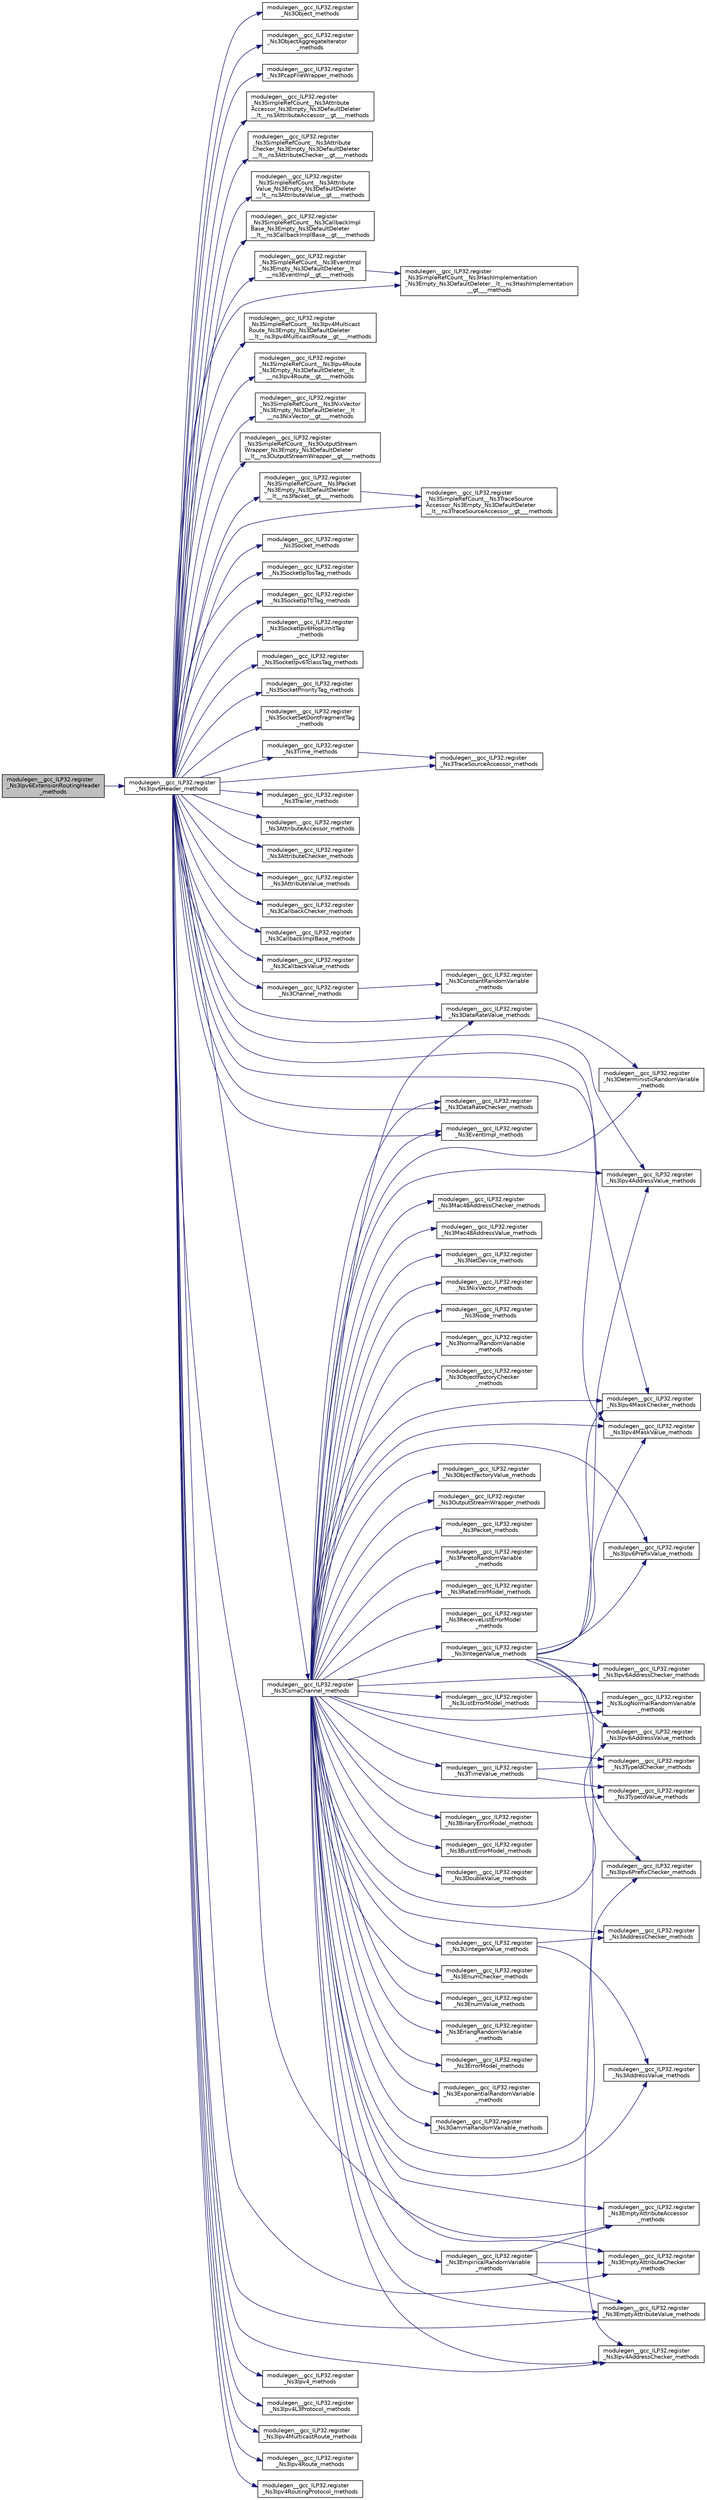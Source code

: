 digraph "modulegen__gcc_ILP32.register_Ns3Ipv6ExtensionRoutingHeader_methods"
{
  edge [fontname="Helvetica",fontsize="10",labelfontname="Helvetica",labelfontsize="10"];
  node [fontname="Helvetica",fontsize="10",shape=record];
  rankdir="LR";
  Node1 [label="modulegen__gcc_ILP32.register\l_Ns3Ipv6ExtensionRoutingHeader\l_methods",height=0.2,width=0.4,color="black", fillcolor="grey75", style="filled", fontcolor="black"];
  Node1 -> Node2 [color="midnightblue",fontsize="10",style="solid"];
  Node2 [label="modulegen__gcc_ILP32.register\l_Ns3Ipv6Header_methods",height=0.2,width=0.4,color="black", fillcolor="white", style="filled",URL="$d5/d79/namespacemodulegen____gcc__ILP32.html#ae9348fcb18057e19e3fb8513c6264ab5"];
  Node2 -> Node3 [color="midnightblue",fontsize="10",style="solid"];
  Node3 [label="modulegen__gcc_ILP32.register\l_Ns3Object_methods",height=0.2,width=0.4,color="black", fillcolor="white", style="filled",URL="$d5/d79/namespacemodulegen____gcc__ILP32.html#a214a6e153873bc8ca6880fc3f4cb4cb0"];
  Node2 -> Node4 [color="midnightblue",fontsize="10",style="solid"];
  Node4 [label="modulegen__gcc_ILP32.register\l_Ns3ObjectAggregateIterator\l_methods",height=0.2,width=0.4,color="black", fillcolor="white", style="filled",URL="$d5/d79/namespacemodulegen____gcc__ILP32.html#aa803b137018709bb9ce4e0561d4ce0c7"];
  Node2 -> Node5 [color="midnightblue",fontsize="10",style="solid"];
  Node5 [label="modulegen__gcc_ILP32.register\l_Ns3PcapFileWrapper_methods",height=0.2,width=0.4,color="black", fillcolor="white", style="filled",URL="$d5/d79/namespacemodulegen____gcc__ILP32.html#a098ccd45f3d1d9022ed87c5c0f7d7099"];
  Node2 -> Node6 [color="midnightblue",fontsize="10",style="solid"];
  Node6 [label="modulegen__gcc_ILP32.register\l_Ns3SimpleRefCount__Ns3Attribute\lAccessor_Ns3Empty_Ns3DefaultDeleter\l__lt__ns3AttributeAccessor__gt___methods",height=0.2,width=0.4,color="black", fillcolor="white", style="filled",URL="$d5/d79/namespacemodulegen____gcc__ILP32.html#ac3ab36c44430c9b0f0301233bd18935b"];
  Node2 -> Node7 [color="midnightblue",fontsize="10",style="solid"];
  Node7 [label="modulegen__gcc_ILP32.register\l_Ns3SimpleRefCount__Ns3Attribute\lChecker_Ns3Empty_Ns3DefaultDeleter\l__lt__ns3AttributeChecker__gt___methods",height=0.2,width=0.4,color="black", fillcolor="white", style="filled",URL="$d5/d79/namespacemodulegen____gcc__ILP32.html#a8e35760026d969bed52bf02d5751f184"];
  Node2 -> Node8 [color="midnightblue",fontsize="10",style="solid"];
  Node8 [label="modulegen__gcc_ILP32.register\l_Ns3SimpleRefCount__Ns3Attribute\lValue_Ns3Empty_Ns3DefaultDeleter\l__lt__ns3AttributeValue__gt___methods",height=0.2,width=0.4,color="black", fillcolor="white", style="filled",URL="$d5/d79/namespacemodulegen____gcc__ILP32.html#ae37f0969d06fd5e11e962c9b2a58d222"];
  Node2 -> Node9 [color="midnightblue",fontsize="10",style="solid"];
  Node9 [label="modulegen__gcc_ILP32.register\l_Ns3SimpleRefCount__Ns3CallbackImpl\lBase_Ns3Empty_Ns3DefaultDeleter\l__lt__ns3CallbackImplBase__gt___methods",height=0.2,width=0.4,color="black", fillcolor="white", style="filled",URL="$d5/d79/namespacemodulegen____gcc__ILP32.html#a1725745354fc64e505a347b59ad09428"];
  Node2 -> Node10 [color="midnightblue",fontsize="10",style="solid"];
  Node10 [label="modulegen__gcc_ILP32.register\l_Ns3SimpleRefCount__Ns3EventImpl\l_Ns3Empty_Ns3DefaultDeleter__lt\l__ns3EventImpl__gt___methods",height=0.2,width=0.4,color="black", fillcolor="white", style="filled",URL="$d5/d79/namespacemodulegen____gcc__ILP32.html#a8101c8d46fb3608fb9b8e22e680f1793"];
  Node10 -> Node11 [color="midnightblue",fontsize="10",style="solid"];
  Node11 [label="modulegen__gcc_ILP32.register\l_Ns3SimpleRefCount__Ns3HashImplementation\l_Ns3Empty_Ns3DefaultDeleter__lt__ns3HashImplementation\l__gt___methods",height=0.2,width=0.4,color="black", fillcolor="white", style="filled",URL="$d5/d79/namespacemodulegen____gcc__ILP32.html#a59dad6cf46a3eb90ab74f8388a4708b9"];
  Node2 -> Node11 [color="midnightblue",fontsize="10",style="solid"];
  Node2 -> Node12 [color="midnightblue",fontsize="10",style="solid"];
  Node12 [label="modulegen__gcc_ILP32.register\l_Ns3SimpleRefCount__Ns3Ipv4Multicast\lRoute_Ns3Empty_Ns3DefaultDeleter\l__lt__ns3Ipv4MulticastRoute__gt___methods",height=0.2,width=0.4,color="black", fillcolor="white", style="filled",URL="$d5/d79/namespacemodulegen____gcc__ILP32.html#a46ccc6bf249e8bb1ba19bf6f39180d45"];
  Node2 -> Node13 [color="midnightblue",fontsize="10",style="solid"];
  Node13 [label="modulegen__gcc_ILP32.register\l_Ns3SimpleRefCount__Ns3Ipv4Route\l_Ns3Empty_Ns3DefaultDeleter__lt\l__ns3Ipv4Route__gt___methods",height=0.2,width=0.4,color="black", fillcolor="white", style="filled",URL="$d5/d79/namespacemodulegen____gcc__ILP32.html#a4089e3723f80b4237756851c380f9f8a"];
  Node2 -> Node14 [color="midnightblue",fontsize="10",style="solid"];
  Node14 [label="modulegen__gcc_ILP32.register\l_Ns3SimpleRefCount__Ns3NixVector\l_Ns3Empty_Ns3DefaultDeleter__lt\l__ns3NixVector__gt___methods",height=0.2,width=0.4,color="black", fillcolor="white", style="filled",URL="$d5/d79/namespacemodulegen____gcc__ILP32.html#acf2fe3353b3614ad36d5edc27d55dc08"];
  Node2 -> Node15 [color="midnightblue",fontsize="10",style="solid"];
  Node15 [label="modulegen__gcc_ILP32.register\l_Ns3SimpleRefCount__Ns3OutputStream\lWrapper_Ns3Empty_Ns3DefaultDeleter\l__lt__ns3OutputStreamWrapper__gt___methods",height=0.2,width=0.4,color="black", fillcolor="white", style="filled",URL="$d5/d79/namespacemodulegen____gcc__ILP32.html#a4d1d8838713af407eb5e2cdb71da8b0b"];
  Node2 -> Node16 [color="midnightblue",fontsize="10",style="solid"];
  Node16 [label="modulegen__gcc_ILP32.register\l_Ns3SimpleRefCount__Ns3Packet\l_Ns3Empty_Ns3DefaultDeleter\l__lt__ns3Packet__gt___methods",height=0.2,width=0.4,color="black", fillcolor="white", style="filled",URL="$d5/d79/namespacemodulegen____gcc__ILP32.html#a0ef742c28dd795a6ce9adfeac1b275b8"];
  Node16 -> Node17 [color="midnightblue",fontsize="10",style="solid"];
  Node17 [label="modulegen__gcc_ILP32.register\l_Ns3SimpleRefCount__Ns3TraceSource\lAccessor_Ns3Empty_Ns3DefaultDeleter\l__lt__ns3TraceSourceAccessor__gt___methods",height=0.2,width=0.4,color="black", fillcolor="white", style="filled",URL="$d5/d79/namespacemodulegen____gcc__ILP32.html#a54ea4c3c62de90cf295c66cffbc336c8"];
  Node2 -> Node17 [color="midnightblue",fontsize="10",style="solid"];
  Node2 -> Node18 [color="midnightblue",fontsize="10",style="solid"];
  Node18 [label="modulegen__gcc_ILP32.register\l_Ns3Socket_methods",height=0.2,width=0.4,color="black", fillcolor="white", style="filled",URL="$d5/d79/namespacemodulegen____gcc__ILP32.html#a8ce744b0ab962d945946183e651a1093"];
  Node2 -> Node19 [color="midnightblue",fontsize="10",style="solid"];
  Node19 [label="modulegen__gcc_ILP32.register\l_Ns3SocketIpTosTag_methods",height=0.2,width=0.4,color="black", fillcolor="white", style="filled",URL="$d5/d79/namespacemodulegen____gcc__ILP32.html#a1d60ddfb175255b5ce871317d24a10a0"];
  Node2 -> Node20 [color="midnightblue",fontsize="10",style="solid"];
  Node20 [label="modulegen__gcc_ILP32.register\l_Ns3SocketIpTtlTag_methods",height=0.2,width=0.4,color="black", fillcolor="white", style="filled",URL="$d5/d79/namespacemodulegen____gcc__ILP32.html#a9cff31572b2259709e940d9e2855c9ab"];
  Node2 -> Node21 [color="midnightblue",fontsize="10",style="solid"];
  Node21 [label="modulegen__gcc_ILP32.register\l_Ns3SocketIpv6HopLimitTag\l_methods",height=0.2,width=0.4,color="black", fillcolor="white", style="filled",URL="$d5/d79/namespacemodulegen____gcc__ILP32.html#a08d0087ff2c10e0c1bee2561ebe9367b"];
  Node2 -> Node22 [color="midnightblue",fontsize="10",style="solid"];
  Node22 [label="modulegen__gcc_ILP32.register\l_Ns3SocketIpv6TclassTag_methods",height=0.2,width=0.4,color="black", fillcolor="white", style="filled",URL="$d5/d79/namespacemodulegen____gcc__ILP32.html#aeaf274b2ff8afd19c5171f66e6813a49"];
  Node2 -> Node23 [color="midnightblue",fontsize="10",style="solid"];
  Node23 [label="modulegen__gcc_ILP32.register\l_Ns3SocketPriorityTag_methods",height=0.2,width=0.4,color="black", fillcolor="white", style="filled",URL="$d5/d79/namespacemodulegen____gcc__ILP32.html#ad1400349f5484561618e7daf55e8db46"];
  Node2 -> Node24 [color="midnightblue",fontsize="10",style="solid"];
  Node24 [label="modulegen__gcc_ILP32.register\l_Ns3SocketSetDontFragmentTag\l_methods",height=0.2,width=0.4,color="black", fillcolor="white", style="filled",URL="$d5/d79/namespacemodulegen____gcc__ILP32.html#aab7d3f70a48bea520a622e02343abfc9"];
  Node2 -> Node25 [color="midnightblue",fontsize="10",style="solid"];
  Node25 [label="modulegen__gcc_ILP32.register\l_Ns3Time_methods",height=0.2,width=0.4,color="black", fillcolor="white", style="filled",URL="$d5/d79/namespacemodulegen____gcc__ILP32.html#a4bcbbf479533e8b6fb238739668fe36d"];
  Node25 -> Node26 [color="midnightblue",fontsize="10",style="solid"];
  Node26 [label="modulegen__gcc_ILP32.register\l_Ns3TraceSourceAccessor_methods",height=0.2,width=0.4,color="black", fillcolor="white", style="filled",URL="$d5/d79/namespacemodulegen____gcc__ILP32.html#a3451d08858386f1fa04131d165c83ba0"];
  Node2 -> Node26 [color="midnightblue",fontsize="10",style="solid"];
  Node2 -> Node27 [color="midnightblue",fontsize="10",style="solid"];
  Node27 [label="modulegen__gcc_ILP32.register\l_Ns3Trailer_methods",height=0.2,width=0.4,color="black", fillcolor="white", style="filled",URL="$d5/d79/namespacemodulegen____gcc__ILP32.html#a7be1ac5e0e1a8ec544474f384e1642fc"];
  Node2 -> Node28 [color="midnightblue",fontsize="10",style="solid"];
  Node28 [label="modulegen__gcc_ILP32.register\l_Ns3AttributeAccessor_methods",height=0.2,width=0.4,color="black", fillcolor="white", style="filled",URL="$d5/d79/namespacemodulegen____gcc__ILP32.html#a8f1258b8ab8ec43af174fc3ff9198eb6"];
  Node2 -> Node29 [color="midnightblue",fontsize="10",style="solid"];
  Node29 [label="modulegen__gcc_ILP32.register\l_Ns3AttributeChecker_methods",height=0.2,width=0.4,color="black", fillcolor="white", style="filled",URL="$d5/d79/namespacemodulegen____gcc__ILP32.html#a891dd82b08e1260e01670cf52c90138c"];
  Node2 -> Node30 [color="midnightblue",fontsize="10",style="solid"];
  Node30 [label="modulegen__gcc_ILP32.register\l_Ns3AttributeValue_methods",height=0.2,width=0.4,color="black", fillcolor="white", style="filled",URL="$d5/d79/namespacemodulegen____gcc__ILP32.html#a7475be8fb4d2d4611c513f6d21c50a32"];
  Node2 -> Node31 [color="midnightblue",fontsize="10",style="solid"];
  Node31 [label="modulegen__gcc_ILP32.register\l_Ns3CallbackChecker_methods",height=0.2,width=0.4,color="black", fillcolor="white", style="filled",URL="$d5/d79/namespacemodulegen____gcc__ILP32.html#acf2267ead3a407631a6fe495c0560d6b"];
  Node2 -> Node32 [color="midnightblue",fontsize="10",style="solid"];
  Node32 [label="modulegen__gcc_ILP32.register\l_Ns3CallbackImplBase_methods",height=0.2,width=0.4,color="black", fillcolor="white", style="filled",URL="$d5/d79/namespacemodulegen____gcc__ILP32.html#a9a85026102c692583453c9b637b8b837"];
  Node2 -> Node33 [color="midnightblue",fontsize="10",style="solid"];
  Node33 [label="modulegen__gcc_ILP32.register\l_Ns3CallbackValue_methods",height=0.2,width=0.4,color="black", fillcolor="white", style="filled",URL="$d5/d79/namespacemodulegen____gcc__ILP32.html#a08e2760d3ccd91256fbce9ef63b1e10b"];
  Node2 -> Node34 [color="midnightblue",fontsize="10",style="solid"];
  Node34 [label="modulegen__gcc_ILP32.register\l_Ns3Channel_methods",height=0.2,width=0.4,color="black", fillcolor="white", style="filled",URL="$d5/d79/namespacemodulegen____gcc__ILP32.html#ae5495d57da47c2b867b78489fd5168e0"];
  Node34 -> Node35 [color="midnightblue",fontsize="10",style="solid"];
  Node35 [label="modulegen__gcc_ILP32.register\l_Ns3ConstantRandomVariable\l_methods",height=0.2,width=0.4,color="black", fillcolor="white", style="filled",URL="$d5/d79/namespacemodulegen____gcc__ILP32.html#a42c81b9cd2cbe5e8e49f81b203911b61"];
  Node2 -> Node36 [color="midnightblue",fontsize="10",style="solid"];
  Node36 [label="modulegen__gcc_ILP32.register\l_Ns3CsmaChannel_methods",height=0.2,width=0.4,color="black", fillcolor="white", style="filled",URL="$d5/d79/namespacemodulegen____gcc__ILP32.html#a253061559c541bf982af6829be159e6c"];
  Node36 -> Node37 [color="midnightblue",fontsize="10",style="solid"];
  Node37 [label="modulegen__gcc_ILP32.register\l_Ns3DataRateChecker_methods",height=0.2,width=0.4,color="black", fillcolor="white", style="filled",URL="$d5/d79/namespacemodulegen____gcc__ILP32.html#a29fce5b90bb63029c10e1f6c31445ef8"];
  Node36 -> Node38 [color="midnightblue",fontsize="10",style="solid"];
  Node38 [label="modulegen__gcc_ILP32.register\l_Ns3DataRateValue_methods",height=0.2,width=0.4,color="black", fillcolor="white", style="filled",URL="$d5/d79/namespacemodulegen____gcc__ILP32.html#ae9a5e4f1c8744f24232f30ba6195316c"];
  Node38 -> Node39 [color="midnightblue",fontsize="10",style="solid"];
  Node39 [label="modulegen__gcc_ILP32.register\l_Ns3DeterministicRandomVariable\l_methods",height=0.2,width=0.4,color="black", fillcolor="white", style="filled",URL="$d5/d79/namespacemodulegen____gcc__ILP32.html#a863c4172668c4be59165816ab68bf4ea"];
  Node36 -> Node39 [color="midnightblue",fontsize="10",style="solid"];
  Node36 -> Node40 [color="midnightblue",fontsize="10",style="solid"];
  Node40 [label="modulegen__gcc_ILP32.register\l_Ns3DoubleValue_methods",height=0.2,width=0.4,color="black", fillcolor="white", style="filled",URL="$d5/d79/namespacemodulegen____gcc__ILP32.html#a655ce0a1b19f17b677a9ccff35c632fd"];
  Node36 -> Node41 [color="midnightblue",fontsize="10",style="solid"];
  Node41 [label="modulegen__gcc_ILP32.register\l_Ns3EmpiricalRandomVariable\l_methods",height=0.2,width=0.4,color="black", fillcolor="white", style="filled",URL="$d5/d79/namespacemodulegen____gcc__ILP32.html#a6446c81f0f288423f8095c58812c96a6"];
  Node41 -> Node42 [color="midnightblue",fontsize="10",style="solid"];
  Node42 [label="modulegen__gcc_ILP32.register\l_Ns3EmptyAttributeAccessor\l_methods",height=0.2,width=0.4,color="black", fillcolor="white", style="filled",URL="$d5/d79/namespacemodulegen____gcc__ILP32.html#a489a942ef59028089c93b9dea61069a3"];
  Node41 -> Node43 [color="midnightblue",fontsize="10",style="solid"];
  Node43 [label="modulegen__gcc_ILP32.register\l_Ns3EmptyAttributeChecker\l_methods",height=0.2,width=0.4,color="black", fillcolor="white", style="filled",URL="$d5/d79/namespacemodulegen____gcc__ILP32.html#a46ed8d8e239b38c1a4353a533fcb77a2"];
  Node41 -> Node44 [color="midnightblue",fontsize="10",style="solid"];
  Node44 [label="modulegen__gcc_ILP32.register\l_Ns3EmptyAttributeValue_methods",height=0.2,width=0.4,color="black", fillcolor="white", style="filled",URL="$d5/d79/namespacemodulegen____gcc__ILP32.html#a4f1a7f7e506590df165bd2f16ec88878"];
  Node36 -> Node42 [color="midnightblue",fontsize="10",style="solid"];
  Node36 -> Node43 [color="midnightblue",fontsize="10",style="solid"];
  Node36 -> Node44 [color="midnightblue",fontsize="10",style="solid"];
  Node36 -> Node45 [color="midnightblue",fontsize="10",style="solid"];
  Node45 [label="modulegen__gcc_ILP32.register\l_Ns3EnumChecker_methods",height=0.2,width=0.4,color="black", fillcolor="white", style="filled",URL="$d5/d79/namespacemodulegen____gcc__ILP32.html#ae5912f10b50cb9b22868a90b1a8af6ff"];
  Node36 -> Node46 [color="midnightblue",fontsize="10",style="solid"];
  Node46 [label="modulegen__gcc_ILP32.register\l_Ns3EnumValue_methods",height=0.2,width=0.4,color="black", fillcolor="white", style="filled",URL="$d5/d79/namespacemodulegen____gcc__ILP32.html#ae326f463de72e46c155fc6b4d513b935"];
  Node36 -> Node47 [color="midnightblue",fontsize="10",style="solid"];
  Node47 [label="modulegen__gcc_ILP32.register\l_Ns3ErlangRandomVariable\l_methods",height=0.2,width=0.4,color="black", fillcolor="white", style="filled",URL="$d5/d79/namespacemodulegen____gcc__ILP32.html#a303a1d3c5897c3befc105fd1ae0555a3"];
  Node36 -> Node48 [color="midnightblue",fontsize="10",style="solid"];
  Node48 [label="modulegen__gcc_ILP32.register\l_Ns3ErrorModel_methods",height=0.2,width=0.4,color="black", fillcolor="white", style="filled",URL="$d5/d79/namespacemodulegen____gcc__ILP32.html#a850e877bd655932937a870db3091edd6"];
  Node36 -> Node49 [color="midnightblue",fontsize="10",style="solid"];
  Node49 [label="modulegen__gcc_ILP32.register\l_Ns3EventImpl_methods",height=0.2,width=0.4,color="black", fillcolor="white", style="filled",URL="$d5/d79/namespacemodulegen____gcc__ILP32.html#a600366111aadb7115136bfec5f8675e7"];
  Node36 -> Node50 [color="midnightblue",fontsize="10",style="solid"];
  Node50 [label="modulegen__gcc_ILP32.register\l_Ns3ExponentialRandomVariable\l_methods",height=0.2,width=0.4,color="black", fillcolor="white", style="filled",URL="$d5/d79/namespacemodulegen____gcc__ILP32.html#aece736044889d144f4bee4d03b7de81b"];
  Node36 -> Node51 [color="midnightblue",fontsize="10",style="solid"];
  Node51 [label="modulegen__gcc_ILP32.register\l_Ns3GammaRandomVariable_methods",height=0.2,width=0.4,color="black", fillcolor="white", style="filled",URL="$d5/d79/namespacemodulegen____gcc__ILP32.html#a12228d101ebfb3792bcdf5f3d4749309"];
  Node36 -> Node52 [color="midnightblue",fontsize="10",style="solid"];
  Node52 [label="modulegen__gcc_ILP32.register\l_Ns3IntegerValue_methods",height=0.2,width=0.4,color="black", fillcolor="white", style="filled",URL="$d5/d79/namespacemodulegen____gcc__ILP32.html#a4b61c0b25893bff5747f1c50aeb73acb"];
  Node52 -> Node53 [color="midnightblue",fontsize="10",style="solid"];
  Node53 [label="modulegen__gcc_ILP32.register\l_Ns3Ipv4AddressChecker_methods",height=0.2,width=0.4,color="black", fillcolor="white", style="filled",URL="$d5/d79/namespacemodulegen____gcc__ILP32.html#a91bc88170d5111bf6c9c0defc82f9018"];
  Node52 -> Node54 [color="midnightblue",fontsize="10",style="solid"];
  Node54 [label="modulegen__gcc_ILP32.register\l_Ns3Ipv4AddressValue_methods",height=0.2,width=0.4,color="black", fillcolor="white", style="filled",URL="$d5/d79/namespacemodulegen____gcc__ILP32.html#a9b966337400674f232afe6830aa55a11"];
  Node52 -> Node55 [color="midnightblue",fontsize="10",style="solid"];
  Node55 [label="modulegen__gcc_ILP32.register\l_Ns3Ipv4MaskChecker_methods",height=0.2,width=0.4,color="black", fillcolor="white", style="filled",URL="$d5/d79/namespacemodulegen____gcc__ILP32.html#a0c8c90b61f4e832ecf41510f18e20e98"];
  Node52 -> Node56 [color="midnightblue",fontsize="10",style="solid"];
  Node56 [label="modulegen__gcc_ILP32.register\l_Ns3Ipv4MaskValue_methods",height=0.2,width=0.4,color="black", fillcolor="white", style="filled",URL="$d5/d79/namespacemodulegen____gcc__ILP32.html#aa0677871460e65b32fe90ab9bef43b9f"];
  Node52 -> Node57 [color="midnightblue",fontsize="10",style="solid"];
  Node57 [label="modulegen__gcc_ILP32.register\l_Ns3Ipv6AddressChecker_methods",height=0.2,width=0.4,color="black", fillcolor="white", style="filled",URL="$d5/d79/namespacemodulegen____gcc__ILP32.html#aed7bbb9a518f22e7091964769eb4c4d3"];
  Node52 -> Node58 [color="midnightblue",fontsize="10",style="solid"];
  Node58 [label="modulegen__gcc_ILP32.register\l_Ns3Ipv6AddressValue_methods",height=0.2,width=0.4,color="black", fillcolor="white", style="filled",URL="$d5/d79/namespacemodulegen____gcc__ILP32.html#a94efe88582382700df8f33c69780357b"];
  Node52 -> Node59 [color="midnightblue",fontsize="10",style="solid"];
  Node59 [label="modulegen__gcc_ILP32.register\l_Ns3Ipv6PrefixChecker_methods",height=0.2,width=0.4,color="black", fillcolor="white", style="filled",URL="$d5/d79/namespacemodulegen____gcc__ILP32.html#a98ee840f5ce1609ca10ebe6eb1022047"];
  Node52 -> Node60 [color="midnightblue",fontsize="10",style="solid"];
  Node60 [label="modulegen__gcc_ILP32.register\l_Ns3Ipv6PrefixValue_methods",height=0.2,width=0.4,color="black", fillcolor="white", style="filled",URL="$d5/d79/namespacemodulegen____gcc__ILP32.html#a0b720f36ae3a4e1b9a79eba05de63e4a"];
  Node36 -> Node53 [color="midnightblue",fontsize="10",style="solid"];
  Node36 -> Node54 [color="midnightblue",fontsize="10",style="solid"];
  Node36 -> Node55 [color="midnightblue",fontsize="10",style="solid"];
  Node36 -> Node56 [color="midnightblue",fontsize="10",style="solid"];
  Node36 -> Node57 [color="midnightblue",fontsize="10",style="solid"];
  Node36 -> Node58 [color="midnightblue",fontsize="10",style="solid"];
  Node36 -> Node59 [color="midnightblue",fontsize="10",style="solid"];
  Node36 -> Node60 [color="midnightblue",fontsize="10",style="solid"];
  Node36 -> Node61 [color="midnightblue",fontsize="10",style="solid"];
  Node61 [label="modulegen__gcc_ILP32.register\l_Ns3ListErrorModel_methods",height=0.2,width=0.4,color="black", fillcolor="white", style="filled",URL="$d5/d79/namespacemodulegen____gcc__ILP32.html#a9b58e3894aa53b4ebdfad6a801d13903"];
  Node61 -> Node62 [color="midnightblue",fontsize="10",style="solid"];
  Node62 [label="modulegen__gcc_ILP32.register\l_Ns3LogNormalRandomVariable\l_methods",height=0.2,width=0.4,color="black", fillcolor="white", style="filled",URL="$d5/d79/namespacemodulegen____gcc__ILP32.html#a4f3a1c9e4d2390051bc66d0321f466e5"];
  Node36 -> Node62 [color="midnightblue",fontsize="10",style="solid"];
  Node36 -> Node63 [color="midnightblue",fontsize="10",style="solid"];
  Node63 [label="modulegen__gcc_ILP32.register\l_Ns3Mac48AddressChecker_methods",height=0.2,width=0.4,color="black", fillcolor="white", style="filled",URL="$d5/d79/namespacemodulegen____gcc__ILP32.html#a9a21f6afbd8086013a32b274dbadbbfe"];
  Node36 -> Node64 [color="midnightblue",fontsize="10",style="solid"];
  Node64 [label="modulegen__gcc_ILP32.register\l_Ns3Mac48AddressValue_methods",height=0.2,width=0.4,color="black", fillcolor="white", style="filled",URL="$d5/d79/namespacemodulegen____gcc__ILP32.html#acd3d4984a8cfb1ebfef0f6abc746e62c"];
  Node36 -> Node65 [color="midnightblue",fontsize="10",style="solid"];
  Node65 [label="modulegen__gcc_ILP32.register\l_Ns3NetDevice_methods",height=0.2,width=0.4,color="black", fillcolor="white", style="filled",URL="$d5/d79/namespacemodulegen____gcc__ILP32.html#a88fafb58aa743dae1a3acfbbb6787697"];
  Node36 -> Node66 [color="midnightblue",fontsize="10",style="solid"];
  Node66 [label="modulegen__gcc_ILP32.register\l_Ns3NixVector_methods",height=0.2,width=0.4,color="black", fillcolor="white", style="filled",URL="$d5/d79/namespacemodulegen____gcc__ILP32.html#a9b2d434ab0f4ea1d861923f9a09be052"];
  Node36 -> Node67 [color="midnightblue",fontsize="10",style="solid"];
  Node67 [label="modulegen__gcc_ILP32.register\l_Ns3Node_methods",height=0.2,width=0.4,color="black", fillcolor="white", style="filled",URL="$d5/d79/namespacemodulegen____gcc__ILP32.html#a2500f4dcd70d582b086c6ce23502e83c"];
  Node36 -> Node68 [color="midnightblue",fontsize="10",style="solid"];
  Node68 [label="modulegen__gcc_ILP32.register\l_Ns3NormalRandomVariable\l_methods",height=0.2,width=0.4,color="black", fillcolor="white", style="filled",URL="$d5/d79/namespacemodulegen____gcc__ILP32.html#a19dba5e985f333f3aaf4f9a23c36edad"];
  Node36 -> Node69 [color="midnightblue",fontsize="10",style="solid"];
  Node69 [label="modulegen__gcc_ILP32.register\l_Ns3ObjectFactoryChecker\l_methods",height=0.2,width=0.4,color="black", fillcolor="white", style="filled",URL="$d5/d79/namespacemodulegen____gcc__ILP32.html#aee073757310c9de4d2861b5c4b4eee5c"];
  Node36 -> Node70 [color="midnightblue",fontsize="10",style="solid"];
  Node70 [label="modulegen__gcc_ILP32.register\l_Ns3ObjectFactoryValue_methods",height=0.2,width=0.4,color="black", fillcolor="white", style="filled",URL="$d5/d79/namespacemodulegen____gcc__ILP32.html#a7505caf7d909001e889b89ce94143f4a"];
  Node36 -> Node71 [color="midnightblue",fontsize="10",style="solid"];
  Node71 [label="modulegen__gcc_ILP32.register\l_Ns3OutputStreamWrapper_methods",height=0.2,width=0.4,color="black", fillcolor="white", style="filled",URL="$d5/d79/namespacemodulegen____gcc__ILP32.html#a8e9fcb242da1166eddf53267a12bfdbb"];
  Node36 -> Node72 [color="midnightblue",fontsize="10",style="solid"];
  Node72 [label="modulegen__gcc_ILP32.register\l_Ns3Packet_methods",height=0.2,width=0.4,color="black", fillcolor="white", style="filled",URL="$d5/d79/namespacemodulegen____gcc__ILP32.html#ac954ddbcc06ada408c4168d841f1ac53"];
  Node36 -> Node73 [color="midnightblue",fontsize="10",style="solid"];
  Node73 [label="modulegen__gcc_ILP32.register\l_Ns3ParetoRandomVariable\l_methods",height=0.2,width=0.4,color="black", fillcolor="white", style="filled",URL="$d5/d79/namespacemodulegen____gcc__ILP32.html#aeeb1ab9a764c8ee20760d96f553b05e6"];
  Node36 -> Node74 [color="midnightblue",fontsize="10",style="solid"];
  Node74 [label="modulegen__gcc_ILP32.register\l_Ns3RateErrorModel_methods",height=0.2,width=0.4,color="black", fillcolor="white", style="filled",URL="$d5/d79/namespacemodulegen____gcc__ILP32.html#a43e7a30d0d40b70325dea7b5ffc3bd08"];
  Node36 -> Node75 [color="midnightblue",fontsize="10",style="solid"];
  Node75 [label="modulegen__gcc_ILP32.register\l_Ns3ReceiveListErrorModel\l_methods",height=0.2,width=0.4,color="black", fillcolor="white", style="filled",URL="$d5/d79/namespacemodulegen____gcc__ILP32.html#ac6153ad3148a9bb1ae86beaf7dbcdbe3"];
  Node36 -> Node76 [color="midnightblue",fontsize="10",style="solid"];
  Node76 [label="modulegen__gcc_ILP32.register\l_Ns3TimeValue_methods",height=0.2,width=0.4,color="black", fillcolor="white", style="filled",URL="$d5/d79/namespacemodulegen____gcc__ILP32.html#a1105d61b4c389df61b8b83b0a25cc654"];
  Node76 -> Node77 [color="midnightblue",fontsize="10",style="solid"];
  Node77 [label="modulegen__gcc_ILP32.register\l_Ns3TypeIdChecker_methods",height=0.2,width=0.4,color="black", fillcolor="white", style="filled",URL="$d5/d79/namespacemodulegen____gcc__ILP32.html#a8cc76f23a8cb33ad3a0e4d77e8fbee0a"];
  Node76 -> Node78 [color="midnightblue",fontsize="10",style="solid"];
  Node78 [label="modulegen__gcc_ILP32.register\l_Ns3TypeIdValue_methods",height=0.2,width=0.4,color="black", fillcolor="white", style="filled",URL="$d5/d79/namespacemodulegen____gcc__ILP32.html#a39c112d1c935b295e15786cb622c73a5"];
  Node36 -> Node77 [color="midnightblue",fontsize="10",style="solid"];
  Node36 -> Node78 [color="midnightblue",fontsize="10",style="solid"];
  Node36 -> Node79 [color="midnightblue",fontsize="10",style="solid"];
  Node79 [label="modulegen__gcc_ILP32.register\l_Ns3UintegerValue_methods",height=0.2,width=0.4,color="black", fillcolor="white", style="filled",URL="$d5/d79/namespacemodulegen____gcc__ILP32.html#ac714dce8d474460352595c8579b4b110"];
  Node79 -> Node80 [color="midnightblue",fontsize="10",style="solid"];
  Node80 [label="modulegen__gcc_ILP32.register\l_Ns3AddressChecker_methods",height=0.2,width=0.4,color="black", fillcolor="white", style="filled",URL="$d5/d79/namespacemodulegen____gcc__ILP32.html#a6cddc7786a1240bac0c2c11d2e5e40f3"];
  Node79 -> Node81 [color="midnightblue",fontsize="10",style="solid"];
  Node81 [label="modulegen__gcc_ILP32.register\l_Ns3AddressValue_methods",height=0.2,width=0.4,color="black", fillcolor="white", style="filled",URL="$d5/d79/namespacemodulegen____gcc__ILP32.html#a73078c37ac27c6fd2ec5e6a012ec4c0d"];
  Node36 -> Node80 [color="midnightblue",fontsize="10",style="solid"];
  Node36 -> Node81 [color="midnightblue",fontsize="10",style="solid"];
  Node36 -> Node82 [color="midnightblue",fontsize="10",style="solid"];
  Node82 [label="modulegen__gcc_ILP32.register\l_Ns3BinaryErrorModel_methods",height=0.2,width=0.4,color="black", fillcolor="white", style="filled",URL="$d5/d79/namespacemodulegen____gcc__ILP32.html#a6b7ff4a4607924d57d97005a37be20d6"];
  Node36 -> Node83 [color="midnightblue",fontsize="10",style="solid"];
  Node83 [label="modulegen__gcc_ILP32.register\l_Ns3BurstErrorModel_methods",height=0.2,width=0.4,color="black", fillcolor="white", style="filled",URL="$d5/d79/namespacemodulegen____gcc__ILP32.html#af7faf52233768a5c4bd01ce5f5e99ec6"];
  Node2 -> Node37 [color="midnightblue",fontsize="10",style="solid"];
  Node2 -> Node38 [color="midnightblue",fontsize="10",style="solid"];
  Node2 -> Node42 [color="midnightblue",fontsize="10",style="solid"];
  Node2 -> Node43 [color="midnightblue",fontsize="10",style="solid"];
  Node2 -> Node44 [color="midnightblue",fontsize="10",style="solid"];
  Node2 -> Node49 [color="midnightblue",fontsize="10",style="solid"];
  Node2 -> Node84 [color="midnightblue",fontsize="10",style="solid"];
  Node84 [label="modulegen__gcc_ILP32.register\l_Ns3Ipv4_methods",height=0.2,width=0.4,color="black", fillcolor="white", style="filled",URL="$d5/d79/namespacemodulegen____gcc__ILP32.html#a077ea4d18572872215464cba2de484be"];
  Node2 -> Node53 [color="midnightblue",fontsize="10",style="solid"];
  Node2 -> Node54 [color="midnightblue",fontsize="10",style="solid"];
  Node2 -> Node85 [color="midnightblue",fontsize="10",style="solid"];
  Node85 [label="modulegen__gcc_ILP32.register\l_Ns3Ipv4L3Protocol_methods",height=0.2,width=0.4,color="black", fillcolor="white", style="filled",URL="$d5/d79/namespacemodulegen____gcc__ILP32.html#ad79f42e2e86a1e507df5d1a9bea18f70"];
  Node2 -> Node55 [color="midnightblue",fontsize="10",style="solid"];
  Node2 -> Node56 [color="midnightblue",fontsize="10",style="solid"];
  Node2 -> Node86 [color="midnightblue",fontsize="10",style="solid"];
  Node86 [label="modulegen__gcc_ILP32.register\l_Ns3Ipv4MulticastRoute_methods",height=0.2,width=0.4,color="black", fillcolor="white", style="filled",URL="$d5/d79/namespacemodulegen____gcc__ILP32.html#aa93a16e7a72c978a7034412cb05f9964"];
  Node2 -> Node87 [color="midnightblue",fontsize="10",style="solid"];
  Node87 [label="modulegen__gcc_ILP32.register\l_Ns3Ipv4Route_methods",height=0.2,width=0.4,color="black", fillcolor="white", style="filled",URL="$d5/d79/namespacemodulegen____gcc__ILP32.html#a303d7e1a178cee3178333d7ca3d66d93"];
  Node2 -> Node88 [color="midnightblue",fontsize="10",style="solid"];
  Node88 [label="modulegen__gcc_ILP32.register\l_Ns3Ipv4RoutingProtocol_methods",height=0.2,width=0.4,color="black", fillcolor="white", style="filled",URL="$d5/d79/namespacemodulegen____gcc__ILP32.html#a7bf8c7c8ff9531971d969c676db916ff"];
}
